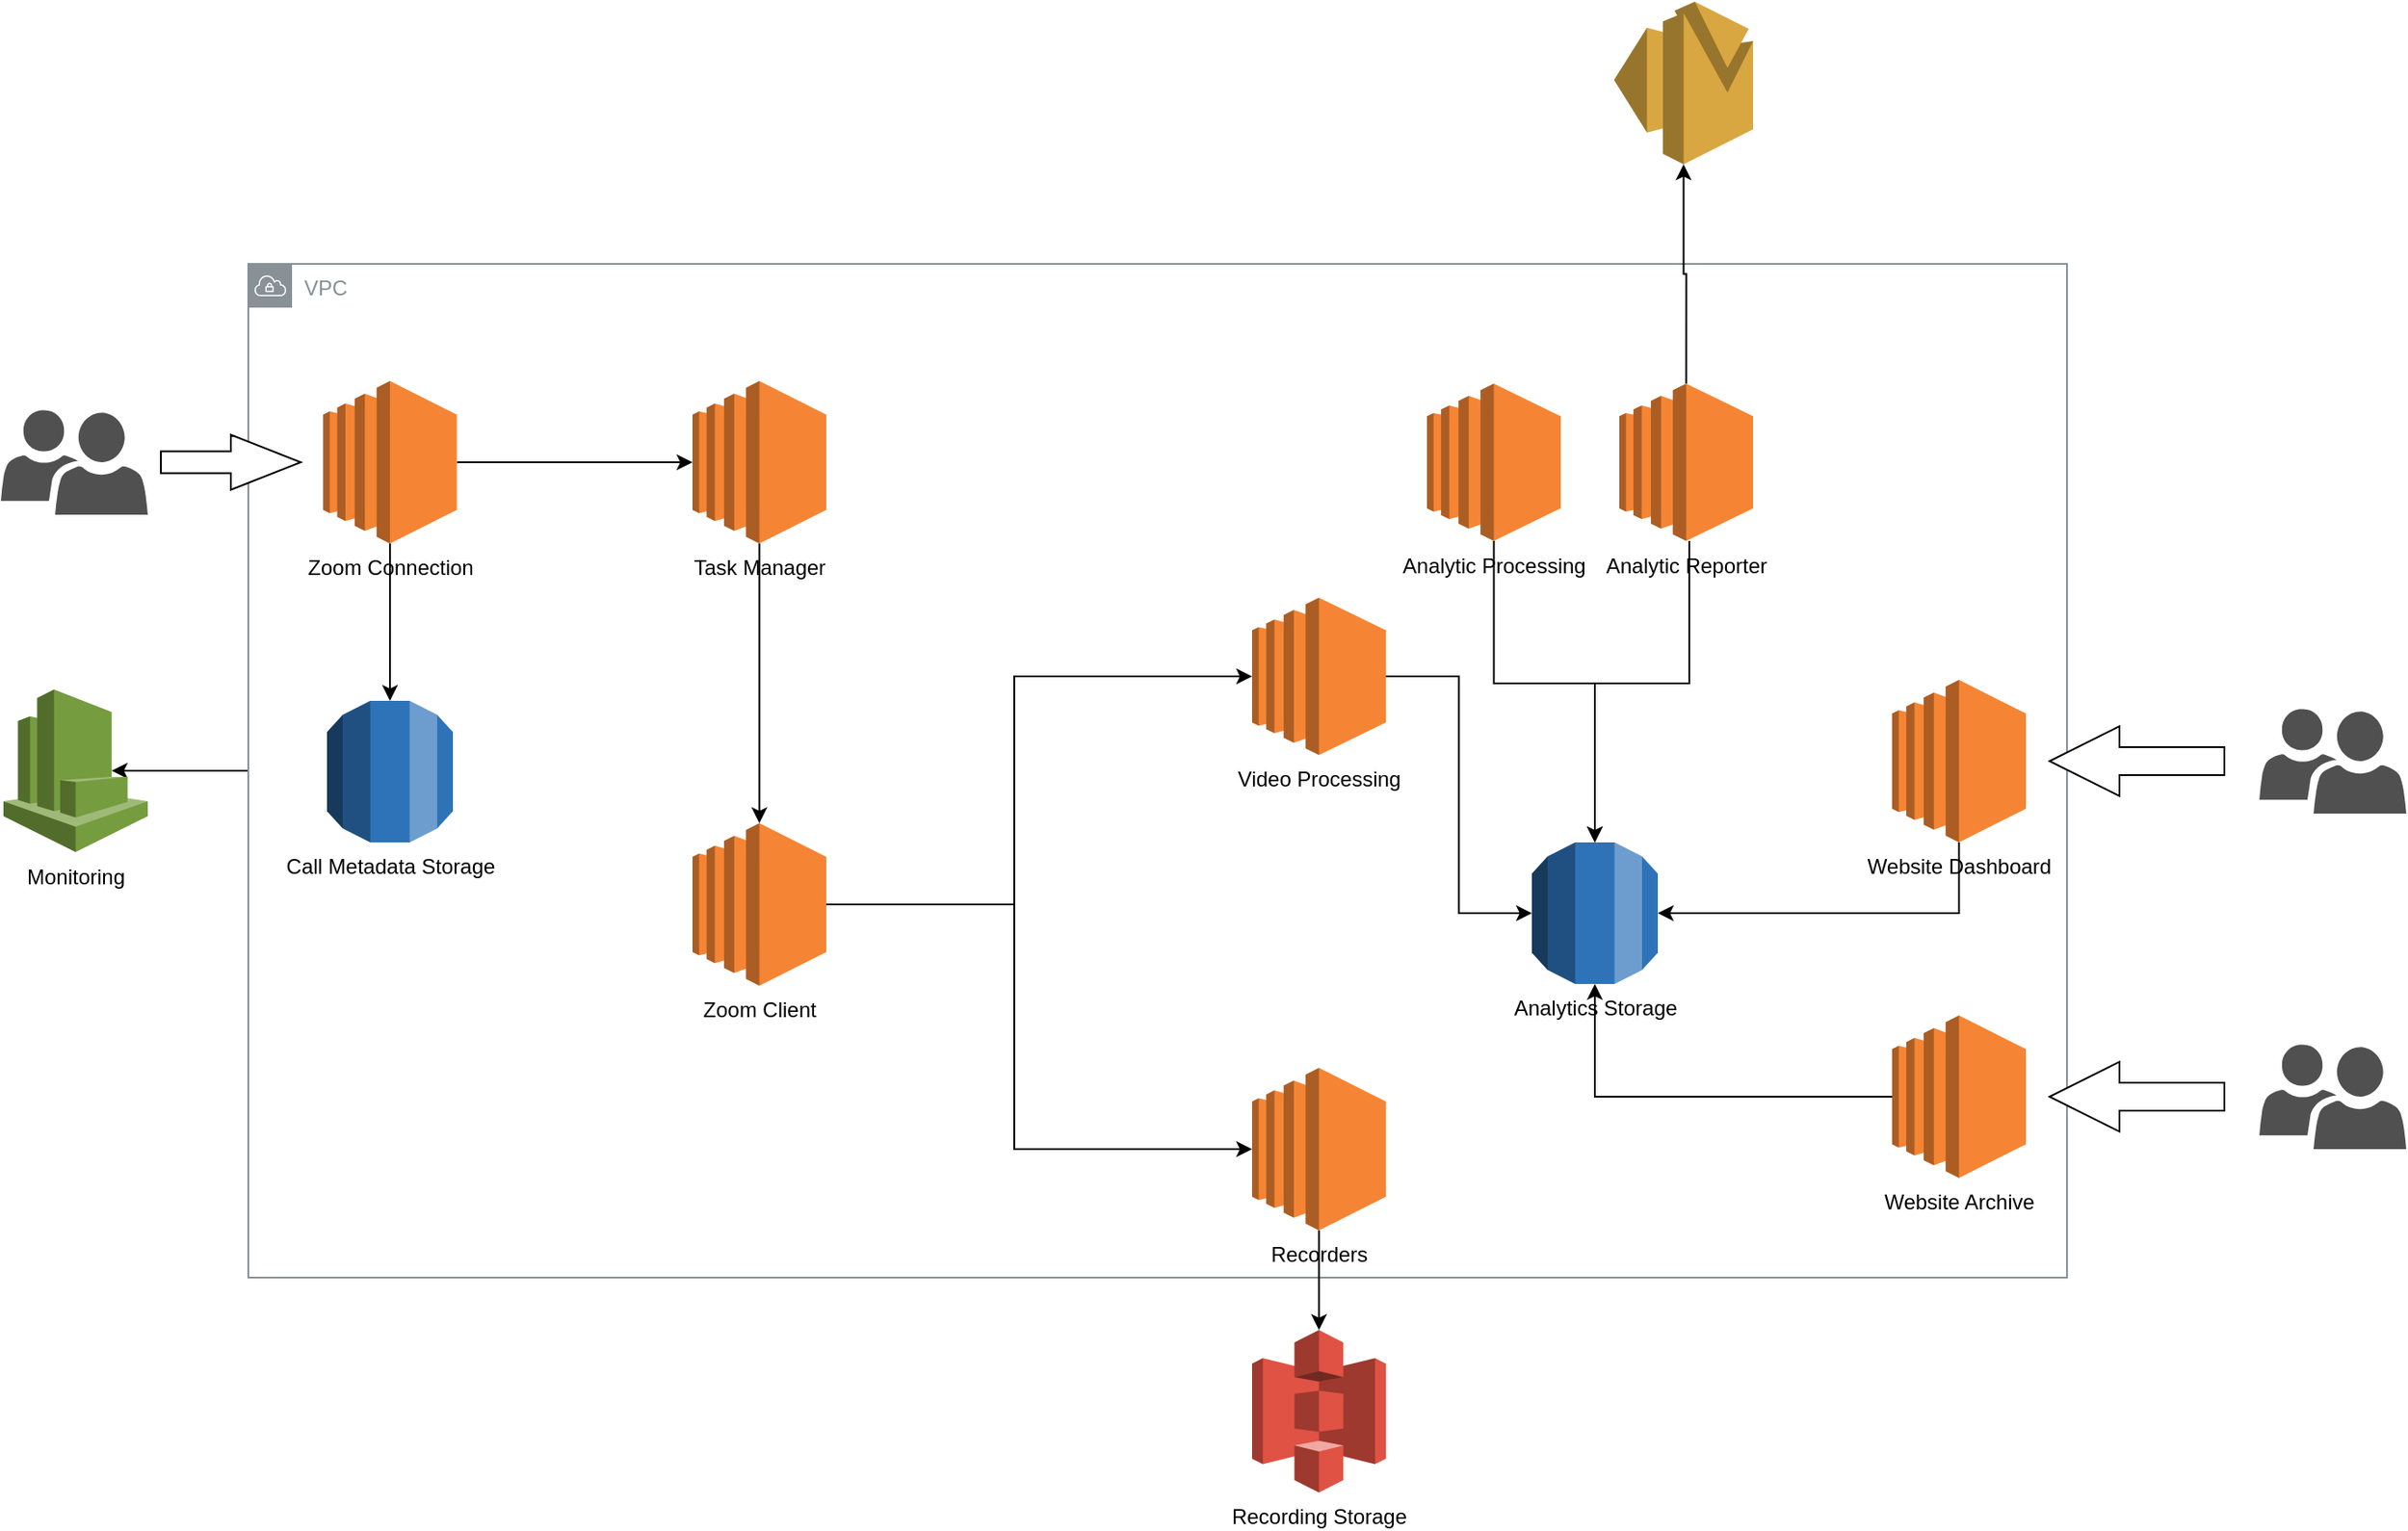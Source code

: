 <mxfile version="13.6.9" type="github">
  <diagram id="Ht1M8jgEwFfnCIfOTk4-" name="Page-1">
    <mxGraphModel dx="1678" dy="1011" grid="1" gridSize="10" guides="1" tooltips="1" connect="1" arrows="1" fold="1" page="1" pageScale="1" pageWidth="4681" pageHeight="3300" math="0" shadow="0">
      <root>
        <mxCell id="0" />
        <mxCell id="1" parent="0" />
        <mxCell id="w7bz_MY8-zX8v5eaynu9-83" style="edgeStyle=orthogonalEdgeStyle;rounded=0;orthogonalLoop=1;jettySize=auto;html=1;entryX=0.75;entryY=0.5;entryDx=0;entryDy=0;entryPerimeter=0;" edge="1" parent="1" source="w7bz_MY8-zX8v5eaynu9-80" target="w7bz_MY8-zX8v5eaynu9-57">
          <mxGeometry relative="1" as="geometry" />
        </mxCell>
        <mxCell id="w7bz_MY8-zX8v5eaynu9-80" value="VPC" style="outlineConnect=0;gradientColor=none;html=1;whiteSpace=wrap;fontSize=12;fontStyle=0;shape=mxgraph.aws4.group;grIcon=mxgraph.aws4.group_vpc;strokeColor=#879196;fillColor=none;verticalAlign=top;align=left;spacingLeft=30;fontColor=#879196;dashed=0;" vertex="1" parent="1">
          <mxGeometry x="660" y="360" width="1040" height="580" as="geometry" />
        </mxCell>
        <mxCell id="w7bz_MY8-zX8v5eaynu9-38" style="edgeStyle=orthogonalEdgeStyle;rounded=0;orthogonalLoop=1;jettySize=auto;html=1;exitX=1;exitY=0.5;exitDx=0;exitDy=0;exitPerimeter=0;entryX=0;entryY=0.5;entryDx=0;entryDy=0;entryPerimeter=0;" edge="1" parent="1" source="w7bz_MY8-zX8v5eaynu9-34" target="w7bz_MY8-zX8v5eaynu9-37">
          <mxGeometry relative="1" as="geometry" />
        </mxCell>
        <mxCell id="w7bz_MY8-zX8v5eaynu9-52" style="edgeStyle=orthogonalEdgeStyle;rounded=0;orthogonalLoop=1;jettySize=auto;html=1;entryX=0.5;entryY=0;entryDx=0;entryDy=0;entryPerimeter=0;" edge="1" parent="1" source="w7bz_MY8-zX8v5eaynu9-34" target="w7bz_MY8-zX8v5eaynu9-36">
          <mxGeometry relative="1" as="geometry" />
        </mxCell>
        <mxCell id="w7bz_MY8-zX8v5eaynu9-34" value="Zoom Connection" style="outlineConnect=0;dashed=0;verticalLabelPosition=bottom;verticalAlign=top;align=center;html=1;shape=mxgraph.aws3.ec2;fillColor=#F58534;gradientColor=none;" vertex="1" parent="1">
          <mxGeometry x="702.75" y="427" width="76.5" height="93" as="geometry" />
        </mxCell>
        <mxCell id="w7bz_MY8-zX8v5eaynu9-36" value="Call Metadata Storage" style="outlineConnect=0;dashed=0;verticalLabelPosition=bottom;verticalAlign=top;align=center;html=1;shape=mxgraph.aws3.rds;fillColor=#2E73B8;gradientColor=none;" vertex="1" parent="1">
          <mxGeometry x="705" y="610" width="72" height="81" as="geometry" />
        </mxCell>
        <mxCell id="w7bz_MY8-zX8v5eaynu9-70" style="edgeStyle=orthogonalEdgeStyle;rounded=0;orthogonalLoop=1;jettySize=auto;html=1;entryX=0.5;entryY=0;entryDx=0;entryDy=0;entryPerimeter=0;" edge="1" parent="1" source="w7bz_MY8-zX8v5eaynu9-37" target="w7bz_MY8-zX8v5eaynu9-39">
          <mxGeometry relative="1" as="geometry" />
        </mxCell>
        <mxCell id="w7bz_MY8-zX8v5eaynu9-37" value="Task Manager" style="outlineConnect=0;dashed=0;verticalLabelPosition=bottom;verticalAlign=top;align=center;html=1;shape=mxgraph.aws3.ec2;fillColor=#F58534;gradientColor=none;" vertex="1" parent="1">
          <mxGeometry x="914" y="427" width="76.5" height="93" as="geometry" />
        </mxCell>
        <mxCell id="w7bz_MY8-zX8v5eaynu9-39" value="Zoom Client" style="outlineConnect=0;dashed=0;verticalLabelPosition=bottom;verticalAlign=top;align=center;html=1;shape=mxgraph.aws3.ec2;fillColor=#F58534;gradientColor=none;" vertex="1" parent="1">
          <mxGeometry x="914" y="680" width="76.5" height="93" as="geometry" />
        </mxCell>
        <mxCell id="w7bz_MY8-zX8v5eaynu9-65" style="edgeStyle=orthogonalEdgeStyle;rounded=0;orthogonalLoop=1;jettySize=auto;html=1;entryX=0;entryY=0.5;entryDx=0;entryDy=0;entryPerimeter=0;" edge="1" parent="1" source="w7bz_MY8-zX8v5eaynu9-41" target="w7bz_MY8-zX8v5eaynu9-59">
          <mxGeometry relative="1" as="geometry" />
        </mxCell>
        <mxCell id="w7bz_MY8-zX8v5eaynu9-41" value="Video Processing" style="outlineConnect=0;dashed=0;verticalLabelPosition=bottom;verticalAlign=top;align=center;html=1;shape=mxgraph.aws3.ec2;fillColor=#F58534;gradientColor=none;" vertex="1" parent="1">
          <mxGeometry x="1234" y="551" width="76.5" height="90" as="geometry" />
        </mxCell>
        <mxCell id="w7bz_MY8-zX8v5eaynu9-55" style="edgeStyle=orthogonalEdgeStyle;rounded=0;orthogonalLoop=1;jettySize=auto;html=1;" edge="1" parent="1" source="w7bz_MY8-zX8v5eaynu9-42" target="w7bz_MY8-zX8v5eaynu9-54">
          <mxGeometry relative="1" as="geometry" />
        </mxCell>
        <mxCell id="w7bz_MY8-zX8v5eaynu9-42" value="Recorders" style="outlineConnect=0;dashed=0;verticalLabelPosition=bottom;verticalAlign=top;align=center;html=1;shape=mxgraph.aws3.ec2;fillColor=#F58534;gradientColor=none;" vertex="1" parent="1">
          <mxGeometry x="1234" y="820" width="76.5" height="93" as="geometry" />
        </mxCell>
        <mxCell id="w7bz_MY8-zX8v5eaynu9-50" style="edgeStyle=orthogonalEdgeStyle;rounded=0;orthogonalLoop=1;jettySize=auto;html=1;entryX=0;entryY=0.5;entryDx=0;entryDy=0;entryPerimeter=0;exitX=1;exitY=0.5;exitDx=0;exitDy=0;exitPerimeter=0;" edge="1" parent="1" source="w7bz_MY8-zX8v5eaynu9-39" target="w7bz_MY8-zX8v5eaynu9-41">
          <mxGeometry relative="1" as="geometry">
            <mxPoint x="1097.762" y="686" as="sourcePoint" />
            <Array as="points">
              <mxPoint x="1098" y="727" />
              <mxPoint x="1098" y="596" />
            </Array>
          </mxGeometry>
        </mxCell>
        <mxCell id="w7bz_MY8-zX8v5eaynu9-51" style="edgeStyle=orthogonalEdgeStyle;rounded=0;orthogonalLoop=1;jettySize=auto;html=1;entryX=0;entryY=0.5;entryDx=0;entryDy=0;entryPerimeter=0;exitX=1;exitY=0.5;exitDx=0;exitDy=0;exitPerimeter=0;" edge="1" parent="1" source="w7bz_MY8-zX8v5eaynu9-39" target="w7bz_MY8-zX8v5eaynu9-42">
          <mxGeometry relative="1" as="geometry">
            <mxPoint x="1097.762" y="767" as="sourcePoint" />
            <Array as="points">
              <mxPoint x="1098" y="727" />
              <mxPoint x="1098" y="867" />
            </Array>
          </mxGeometry>
        </mxCell>
        <mxCell id="w7bz_MY8-zX8v5eaynu9-54" value="Recording Storage" style="outlineConnect=0;dashed=0;verticalLabelPosition=bottom;verticalAlign=top;align=center;html=1;shape=mxgraph.aws3.s3;fillColor=#E05243;gradientColor=none;" vertex="1" parent="1">
          <mxGeometry x="1234" y="970" width="76.5" height="93" as="geometry" />
        </mxCell>
        <mxCell id="w7bz_MY8-zX8v5eaynu9-57" value="Monitoring" style="outlineConnect=0;dashed=0;verticalLabelPosition=bottom;verticalAlign=top;align=center;html=1;shape=mxgraph.aws3.cloudwatch;fillColor=#759C3E;gradientColor=none;" vertex="1" parent="1">
          <mxGeometry x="520" y="603.5" width="82.5" height="93" as="geometry" />
        </mxCell>
        <mxCell id="w7bz_MY8-zX8v5eaynu9-63" style="edgeStyle=orthogonalEdgeStyle;rounded=0;orthogonalLoop=1;jettySize=auto;html=1;" edge="1" parent="1" source="w7bz_MY8-zX8v5eaynu9-61" target="w7bz_MY8-zX8v5eaynu9-59">
          <mxGeometry relative="1" as="geometry">
            <Array as="points">
              <mxPoint x="1372" y="600" />
              <mxPoint x="1430" y="600" />
            </Array>
          </mxGeometry>
        </mxCell>
        <mxCell id="w7bz_MY8-zX8v5eaynu9-64" style="edgeStyle=orthogonalEdgeStyle;rounded=0;orthogonalLoop=1;jettySize=auto;html=1;" edge="1" parent="1" source="w7bz_MY8-zX8v5eaynu9-62" target="w7bz_MY8-zX8v5eaynu9-59">
          <mxGeometry relative="1" as="geometry">
            <Array as="points">
              <mxPoint x="1484" y="600" />
              <mxPoint x="1430" y="600" />
            </Array>
          </mxGeometry>
        </mxCell>
        <mxCell id="w7bz_MY8-zX8v5eaynu9-59" value="Analytics Storage" style="outlineConnect=0;dashed=0;verticalLabelPosition=bottom;verticalAlign=top;align=center;html=1;shape=mxgraph.aws3.rds;fillColor=#2E73B8;gradientColor=none;" vertex="1" parent="1">
          <mxGeometry x="1394" y="691" width="72" height="81" as="geometry" />
        </mxCell>
        <mxCell id="w7bz_MY8-zX8v5eaynu9-61" value="Analytic Processing" style="outlineConnect=0;dashed=0;verticalLabelPosition=bottom;verticalAlign=top;align=center;html=1;shape=mxgraph.aws3.ec2;fillColor=#F58534;gradientColor=none;" vertex="1" parent="1">
          <mxGeometry x="1334" y="428.5" width="76.5" height="90" as="geometry" />
        </mxCell>
        <mxCell id="w7bz_MY8-zX8v5eaynu9-62" value="Analytic Reporter" style="outlineConnect=0;dashed=0;verticalLabelPosition=bottom;verticalAlign=top;align=center;html=1;shape=mxgraph.aws3.ec2;fillColor=#F58534;gradientColor=none;" vertex="1" parent="1">
          <mxGeometry x="1444" y="428.5" width="76.5" height="90" as="geometry" />
        </mxCell>
        <mxCell id="w7bz_MY8-zX8v5eaynu9-82" style="edgeStyle=orthogonalEdgeStyle;rounded=0;orthogonalLoop=1;jettySize=auto;html=1;exitX=0.5;exitY=0;exitDx=0;exitDy=0;exitPerimeter=0;" edge="1" parent="1" source="w7bz_MY8-zX8v5eaynu9-62" target="w7bz_MY8-zX8v5eaynu9-66">
          <mxGeometry relative="1" as="geometry" />
        </mxCell>
        <mxCell id="w7bz_MY8-zX8v5eaynu9-66" value="" style="outlineConnect=0;dashed=0;verticalLabelPosition=bottom;verticalAlign=top;align=center;html=1;shape=mxgraph.aws3.ses;fillColor=#D9A741;gradientColor=none;" vertex="1" parent="1">
          <mxGeometry x="1441" y="210" width="79.5" height="93" as="geometry" />
        </mxCell>
        <mxCell id="w7bz_MY8-zX8v5eaynu9-78" style="edgeStyle=orthogonalEdgeStyle;rounded=0;orthogonalLoop=1;jettySize=auto;html=1;entryX=1;entryY=0.5;entryDx=0;entryDy=0;entryPerimeter=0;" edge="1" parent="1" source="w7bz_MY8-zX8v5eaynu9-73" target="w7bz_MY8-zX8v5eaynu9-59">
          <mxGeometry relative="1" as="geometry">
            <Array as="points">
              <mxPoint x="1638" y="732" />
            </Array>
          </mxGeometry>
        </mxCell>
        <mxCell id="w7bz_MY8-zX8v5eaynu9-73" value="Website Dashboard" style="outlineConnect=0;dashed=0;verticalLabelPosition=bottom;verticalAlign=top;align=center;html=1;shape=mxgraph.aws3.ec2;fillColor=#F58534;gradientColor=none;" vertex="1" parent="1">
          <mxGeometry x="1600" y="598" width="76.5" height="93" as="geometry" />
        </mxCell>
        <mxCell id="w7bz_MY8-zX8v5eaynu9-79" style="edgeStyle=orthogonalEdgeStyle;rounded=0;orthogonalLoop=1;jettySize=auto;html=1;" edge="1" parent="1" source="w7bz_MY8-zX8v5eaynu9-74" target="w7bz_MY8-zX8v5eaynu9-59">
          <mxGeometry relative="1" as="geometry" />
        </mxCell>
        <mxCell id="w7bz_MY8-zX8v5eaynu9-74" value="Website Archive" style="outlineConnect=0;dashed=0;verticalLabelPosition=bottom;verticalAlign=top;align=center;html=1;shape=mxgraph.aws3.ec2;fillColor=#F58534;gradientColor=none;" vertex="1" parent="1">
          <mxGeometry x="1600" y="790" width="76.5" height="93" as="geometry" />
        </mxCell>
        <mxCell id="w7bz_MY8-zX8v5eaynu9-84" value="" style="pointerEvents=1;shadow=0;dashed=0;html=1;strokeColor=none;labelPosition=center;verticalLabelPosition=bottom;verticalAlign=top;align=center;fillColor=#505050;shape=mxgraph.mscae.intune.user_group" vertex="1" parent="1">
          <mxGeometry x="518.5" y="443.5" width="84" height="60" as="geometry" />
        </mxCell>
        <mxCell id="w7bz_MY8-zX8v5eaynu9-87" value="" style="pointerEvents=1;shadow=0;dashed=0;html=1;strokeColor=none;labelPosition=center;verticalLabelPosition=bottom;verticalAlign=top;align=center;fillColor=#505050;shape=mxgraph.mscae.intune.user_group" vertex="1" parent="1">
          <mxGeometry x="1810" y="614.5" width="84" height="60" as="geometry" />
        </mxCell>
        <mxCell id="w7bz_MY8-zX8v5eaynu9-88" value="&lt;span style=&quot;color: rgba(0 , 0 , 0 , 0) ; font-family: monospace ; font-size: 0px&quot;&gt;%3CmxGraphModel%3E%3Croot%3E%3CmxCell%20id%3D%220%22%2F%3E%3CmxCell%20id%3D%221%22%20parent%3D%220%22%2F%3E%3CmxCell%20id%3D%222%22%20value%3D%22%22%20style%3D%22pointerEvents%3D1%3Bshadow%3D0%3Bdashed%3D0%3Bhtml%3D1%3BstrokeColor%3Dnone%3BlabelPosition%3Dcenter%3BverticalLabelPosition%3Dbottom%3BverticalAlign%3Dtop%3Balign%3Dcenter%3BfillColor%3D%23505050%3Bshape%3Dmxgraph.mscae.intune.user_group%22%20vertex%3D%221%22%20parent%3D%221%22%3E%3CmxGeometry%20x%3D%22518.5%22%20y%3D%22443.5%22%20width%3D%2284%22%20height%3D%2260%22%20as%3D%22geometry%22%2F%3E%3C%2FmxCell%3E%3C%2Froot%3E%3C%2FmxGraphModel%3E&lt;/span&gt;&lt;span style=&quot;color: rgba(0 , 0 , 0 , 0) ; font-family: monospace ; font-size: 0px&quot;&gt;%3CmxGraphModel%3E%3Croot%3E%3CmxCell%20id%3D%220%22%2F%3E%3CmxCell%20id%3D%221%22%20parent%3D%220%22%2F%3E%3CmxCell%20id%3D%222%22%20value%3D%22%22%20style%3D%22pointerEvents%3D1%3Bshadow%3D0%3Bdashed%3D0%3Bhtml%3D1%3BstrokeColor%3Dnone%3BlabelPosition%3Dcenter%3BverticalLabelPosition%3Dbottom%3BverticalAlign%3Dtop%3Balign%3Dcenter%3BfillColor%3D%23505050%3Bshape%3Dmxgraph.mscae.intune.user_group%22%20vertex%3D%221%22%20parent%3D%221%22%3E%3CmxGeometry%20x%3D%22518.5%22%20y%3D%22443.5%22%20width%3D%2284%22%20height%3D%2260%22%20as%3D%22geometry%22%2F%3E%3C%2FmxCell%3E%3C%2Froot%3E%3C%2FmxGraphModel%3&lt;/span&gt;" style="pointerEvents=1;shadow=0;dashed=0;html=1;strokeColor=none;labelPosition=center;verticalLabelPosition=bottom;verticalAlign=top;align=center;fillColor=#505050;shape=mxgraph.mscae.intune.user_group" vertex="1" parent="1">
          <mxGeometry x="1810" y="806.5" width="84" height="60" as="geometry" />
        </mxCell>
        <mxCell id="w7bz_MY8-zX8v5eaynu9-93" value="" style="html=1;shadow=0;dashed=0;align=center;verticalAlign=middle;shape=mxgraph.arrows2.arrow;dy=0.6;dx=40;notch=0;" vertex="1" parent="1">
          <mxGeometry x="610" y="457.75" width="80" height="31.5" as="geometry" />
        </mxCell>
        <mxCell id="w7bz_MY8-zX8v5eaynu9-94" value="" style="html=1;shadow=0;dashed=0;align=center;verticalAlign=middle;shape=mxgraph.arrows2.arrow;dy=0.6;dx=40;flipH=1;notch=0;" vertex="1" parent="1">
          <mxGeometry x="1690" y="624.5" width="100" height="40" as="geometry" />
        </mxCell>
        <mxCell id="w7bz_MY8-zX8v5eaynu9-95" value="" style="html=1;shadow=0;dashed=0;align=center;verticalAlign=middle;shape=mxgraph.arrows2.arrow;dy=0.6;dx=40;flipH=1;notch=0;" vertex="1" parent="1">
          <mxGeometry x="1690" y="816.5" width="100" height="40" as="geometry" />
        </mxCell>
      </root>
    </mxGraphModel>
  </diagram>
</mxfile>
